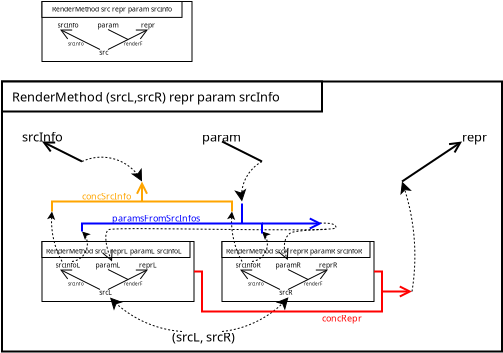 <?xml version="1.0" encoding="UTF-8"?>
<dia:diagram xmlns:dia="http://www.lysator.liu.se/~alla/dia/">
  <dia:layer name="Hintergrund" visible="true" active="true">
    <dia:group>
      <dia:object type="Standard - Box" version="0" id="O0">
        <dia:attribute name="obj_pos">
          <dia:point val="0,-1"/>
        </dia:attribute>
        <dia:attribute name="obj_bb">
          <dia:rectangle val="-0.025,-1.025;7.525,2.025"/>
        </dia:attribute>
        <dia:attribute name="elem_corner">
          <dia:point val="0,-1"/>
        </dia:attribute>
        <dia:attribute name="elem_width">
          <dia:real val="7.5"/>
        </dia:attribute>
        <dia:attribute name="elem_height">
          <dia:real val="3"/>
        </dia:attribute>
        <dia:attribute name="border_width">
          <dia:real val="0.05"/>
        </dia:attribute>
        <dia:attribute name="show_background">
          <dia:boolean val="true"/>
        </dia:attribute>
      </dia:object>
      <dia:object type="Standard - Text" version="1" id="O1">
        <dia:attribute name="obj_pos">
          <dia:point val="2.865,1.664"/>
        </dia:attribute>
        <dia:attribute name="obj_bb">
          <dia:rectangle val="2.865,1.349;3.36,1.744"/>
        </dia:attribute>
        <dia:attribute name="text">
          <dia:composite type="text">
            <dia:attribute name="string">
              <dia:string>#src#</dia:string>
            </dia:attribute>
            <dia:attribute name="font">
              <dia:font family="sans" style="0" name="Helvetica"/>
            </dia:attribute>
            <dia:attribute name="height">
              <dia:real val="0.423"/>
            </dia:attribute>
            <dia:attribute name="pos">
              <dia:point val="2.865,1.664"/>
            </dia:attribute>
            <dia:attribute name="color">
              <dia:color val="#000000"/>
            </dia:attribute>
            <dia:attribute name="alignment">
              <dia:enum val="0"/>
            </dia:attribute>
          </dia:composite>
        </dia:attribute>
        <dia:attribute name="valign">
          <dia:enum val="3"/>
        </dia:attribute>
      </dia:object>
      <dia:object type="Standard - Line" version="0" id="O2">
        <dia:attribute name="obj_pos">
          <dia:point val="2.9,1.4"/>
        </dia:attribute>
        <dia:attribute name="obj_bb">
          <dia:rectangle val="0.85,0.365;2.934,1.434"/>
        </dia:attribute>
        <dia:attribute name="conn_endpoints">
          <dia:point val="2.9,1.4"/>
          <dia:point val="0.9,0.4"/>
        </dia:attribute>
        <dia:attribute name="numcp">
          <dia:int val="1"/>
        </dia:attribute>
        <dia:attribute name="line_width">
          <dia:real val="0.05"/>
        </dia:attribute>
        <dia:attribute name="end_arrow">
          <dia:enum val="1"/>
        </dia:attribute>
        <dia:attribute name="end_arrow_length">
          <dia:real val="0.5"/>
        </dia:attribute>
        <dia:attribute name="end_arrow_width">
          <dia:real val="0.5"/>
        </dia:attribute>
      </dia:object>
      <dia:object type="Standard - Text" version="1" id="O3">
        <dia:attribute name="obj_pos">
          <dia:point val="1.7,1.2"/>
        </dia:attribute>
        <dia:attribute name="obj_bb">
          <dia:rectangle val="1.321,0.99;2.079,1.255"/>
        </dia:attribute>
        <dia:attribute name="text">
          <dia:composite type="text">
            <dia:attribute name="string">
              <dia:string>#srcInfo#</dia:string>
            </dia:attribute>
            <dia:attribute name="font">
              <dia:font family="sans" style="0" name="Helvetica"/>
            </dia:attribute>
            <dia:attribute name="height">
              <dia:real val="0.282"/>
            </dia:attribute>
            <dia:attribute name="pos">
              <dia:point val="1.7,1.2"/>
            </dia:attribute>
            <dia:attribute name="color">
              <dia:color val="#000000"/>
            </dia:attribute>
            <dia:attribute name="alignment">
              <dia:enum val="1"/>
            </dia:attribute>
          </dia:composite>
        </dia:attribute>
        <dia:attribute name="valign">
          <dia:enum val="3"/>
        </dia:attribute>
      </dia:object>
      <dia:object type="Standard - Text" version="1" id="O4">
        <dia:attribute name="obj_pos">
          <dia:point val="1.3,0.4"/>
        </dia:attribute>
        <dia:attribute name="obj_bb">
          <dia:rectangle val="0.731,0.005;1.869,0.4"/>
        </dia:attribute>
        <dia:attribute name="text">
          <dia:composite type="text">
            <dia:attribute name="string">
              <dia:string>#srcInfo#</dia:string>
            </dia:attribute>
            <dia:attribute name="font">
              <dia:font family="sans" style="0" name="Helvetica"/>
            </dia:attribute>
            <dia:attribute name="height">
              <dia:real val="0.423"/>
            </dia:attribute>
            <dia:attribute name="pos">
              <dia:point val="1.3,0.32"/>
            </dia:attribute>
            <dia:attribute name="color">
              <dia:color val="#000000"/>
            </dia:attribute>
            <dia:attribute name="alignment">
              <dia:enum val="1"/>
            </dia:attribute>
          </dia:composite>
        </dia:attribute>
        <dia:attribute name="valign">
          <dia:enum val="1"/>
        </dia:attribute>
      </dia:object>
      <dia:object type="Standard - Line" version="0" id="O5">
        <dia:attribute name="obj_pos">
          <dia:point val="3.3,1.4"/>
        </dia:attribute>
        <dia:attribute name="obj_bb">
          <dia:rectangle val="3.266,0.365;5.35,1.434"/>
        </dia:attribute>
        <dia:attribute name="conn_endpoints">
          <dia:point val="3.3,1.4"/>
          <dia:point val="5.3,0.4"/>
        </dia:attribute>
        <dia:attribute name="numcp">
          <dia:int val="1"/>
        </dia:attribute>
        <dia:attribute name="line_width">
          <dia:real val="0.05"/>
        </dia:attribute>
        <dia:attribute name="end_arrow">
          <dia:enum val="1"/>
        </dia:attribute>
        <dia:attribute name="end_arrow_length">
          <dia:real val="0.5"/>
        </dia:attribute>
        <dia:attribute name="end_arrow_width">
          <dia:real val="0.5"/>
        </dia:attribute>
      </dia:object>
      <dia:object type="Standard - Line" version="0" id="O6">
        <dia:attribute name="obj_pos">
          <dia:point val="3.3,0.4"/>
        </dia:attribute>
        <dia:attribute name="obj_bb">
          <dia:rectangle val="3.266,0.366;4.334,0.934"/>
        </dia:attribute>
        <dia:attribute name="conn_endpoints">
          <dia:point val="3.3,0.4"/>
          <dia:point val="4.3,0.9"/>
        </dia:attribute>
        <dia:attribute name="numcp">
          <dia:int val="1"/>
        </dia:attribute>
        <dia:attribute name="line_width">
          <dia:real val="0.05"/>
        </dia:attribute>
        <dia:connections>
          <dia:connection handle="1" to="O5" connection="0"/>
        </dia:connections>
      </dia:object>
      <dia:object type="Standard - Text" version="1" id="O7">
        <dia:attribute name="obj_pos">
          <dia:point val="3.3,0.4"/>
        </dia:attribute>
        <dia:attribute name="obj_bb">
          <dia:rectangle val="2.75,0.005;3.85,0.4"/>
        </dia:attribute>
        <dia:attribute name="text">
          <dia:composite type="text">
            <dia:attribute name="string">
              <dia:string>#param#</dia:string>
            </dia:attribute>
            <dia:attribute name="font">
              <dia:font family="sans" style="0" name="Helvetica"/>
            </dia:attribute>
            <dia:attribute name="height">
              <dia:real val="0.423"/>
            </dia:attribute>
            <dia:attribute name="pos">
              <dia:point val="3.3,0.32"/>
            </dia:attribute>
            <dia:attribute name="color">
              <dia:color val="#000000"/>
            </dia:attribute>
            <dia:attribute name="alignment">
              <dia:enum val="1"/>
            </dia:attribute>
          </dia:composite>
        </dia:attribute>
        <dia:attribute name="valign">
          <dia:enum val="1"/>
        </dia:attribute>
      </dia:object>
      <dia:object type="Standard - Text" version="1" id="O8">
        <dia:attribute name="obj_pos">
          <dia:point val="5.3,0.4"/>
        </dia:attribute>
        <dia:attribute name="obj_bb">
          <dia:rectangle val="4.952,0.005;5.648,0.4"/>
        </dia:attribute>
        <dia:attribute name="text">
          <dia:composite type="text">
            <dia:attribute name="string">
              <dia:string>#repr#</dia:string>
            </dia:attribute>
            <dia:attribute name="font">
              <dia:font family="sans" style="0" name="Helvetica"/>
            </dia:attribute>
            <dia:attribute name="height">
              <dia:real val="0.423"/>
            </dia:attribute>
            <dia:attribute name="pos">
              <dia:point val="5.3,0.32"/>
            </dia:attribute>
            <dia:attribute name="color">
              <dia:color val="#000000"/>
            </dia:attribute>
            <dia:attribute name="alignment">
              <dia:enum val="1"/>
            </dia:attribute>
          </dia:composite>
        </dia:attribute>
        <dia:attribute name="valign">
          <dia:enum val="1"/>
        </dia:attribute>
      </dia:object>
      <dia:object type="Standard - Text" version="1" id="O9">
        <dia:attribute name="obj_pos">
          <dia:point val="4.1,1.2"/>
        </dia:attribute>
        <dia:attribute name="obj_bb">
          <dia:rectangle val="4.1,0.99;4.975,1.255"/>
        </dia:attribute>
        <dia:attribute name="text">
          <dia:composite type="text">
            <dia:attribute name="string">
              <dia:string>#renderF#</dia:string>
            </dia:attribute>
            <dia:attribute name="font">
              <dia:font family="sans" style="0" name="Helvetica"/>
            </dia:attribute>
            <dia:attribute name="height">
              <dia:real val="0.282"/>
            </dia:attribute>
            <dia:attribute name="pos">
              <dia:point val="4.1,1.2"/>
            </dia:attribute>
            <dia:attribute name="color">
              <dia:color val="#000000"/>
            </dia:attribute>
            <dia:attribute name="alignment">
              <dia:enum val="0"/>
            </dia:attribute>
          </dia:composite>
        </dia:attribute>
        <dia:attribute name="valign">
          <dia:enum val="3"/>
        </dia:attribute>
      </dia:object>
      <dia:group>
        <dia:object type="Standard - Box" version="0" id="O10">
          <dia:attribute name="obj_pos">
            <dia:point val="0,-1"/>
          </dia:attribute>
          <dia:attribute name="obj_bb">
            <dia:rectangle val="-0.025,-1.025;7.025,-0.18"/>
          </dia:attribute>
          <dia:attribute name="elem_corner">
            <dia:point val="0,-1"/>
          </dia:attribute>
          <dia:attribute name="elem_width">
            <dia:real val="7"/>
          </dia:attribute>
          <dia:attribute name="elem_height">
            <dia:real val="0.795"/>
          </dia:attribute>
          <dia:attribute name="border_width">
            <dia:real val="0.05"/>
          </dia:attribute>
          <dia:attribute name="show_background">
            <dia:boolean val="true"/>
          </dia:attribute>
        </dia:object>
        <dia:object type="Standard - Text" version="1" id="O11">
          <dia:attribute name="obj_pos">
            <dia:point val="0.5,-0.5"/>
          </dia:attribute>
          <dia:attribute name="obj_bb">
            <dia:rectangle val="0.5,-0.815;6.832,-0.42"/>
          </dia:attribute>
          <dia:attribute name="text">
            <dia:composite type="text">
              <dia:attribute name="string">
                <dia:string>#RenderMethod src repr param srcInfo#</dia:string>
              </dia:attribute>
              <dia:attribute name="font">
                <dia:font family="sans" style="0" name="Helvetica"/>
              </dia:attribute>
              <dia:attribute name="height">
                <dia:real val="0.423"/>
              </dia:attribute>
              <dia:attribute name="pos">
                <dia:point val="0.5,-0.5"/>
              </dia:attribute>
              <dia:attribute name="color">
                <dia:color val="#000000"/>
              </dia:attribute>
              <dia:attribute name="alignment">
                <dia:enum val="0"/>
              </dia:attribute>
            </dia:composite>
          </dia:attribute>
          <dia:attribute name="valign">
            <dia:enum val="3"/>
          </dia:attribute>
        </dia:object>
      </dia:group>
    </dia:group>
    <dia:group>
      <dia:object type="Standard - Box" version="0" id="O12">
        <dia:attribute name="obj_pos">
          <dia:point val="-2,3"/>
        </dia:attribute>
        <dia:attribute name="obj_bb">
          <dia:rectangle val="-2.05,2.95;23.05,16.55"/>
        </dia:attribute>
        <dia:attribute name="elem_corner">
          <dia:point val="-2,3"/>
        </dia:attribute>
        <dia:attribute name="elem_width">
          <dia:real val="25"/>
        </dia:attribute>
        <dia:attribute name="elem_height">
          <dia:real val="13.5"/>
        </dia:attribute>
        <dia:attribute name="show_background">
          <dia:boolean val="true"/>
        </dia:attribute>
      </dia:object>
      <dia:group>
        <dia:object type="Standard - Box" version="0" id="O13">
          <dia:attribute name="obj_pos">
            <dia:point val="0,11"/>
          </dia:attribute>
          <dia:attribute name="obj_bb">
            <dia:rectangle val="-0.025,10.975;7.625,14.025"/>
          </dia:attribute>
          <dia:attribute name="elem_corner">
            <dia:point val="0,11"/>
          </dia:attribute>
          <dia:attribute name="elem_width">
            <dia:real val="7.6"/>
          </dia:attribute>
          <dia:attribute name="elem_height">
            <dia:real val="3"/>
          </dia:attribute>
          <dia:attribute name="border_width">
            <dia:real val="0.05"/>
          </dia:attribute>
          <dia:attribute name="show_background">
            <dia:boolean val="true"/>
          </dia:attribute>
        </dia:object>
        <dia:object type="Standard - Text" version="1" id="O14">
          <dia:attribute name="obj_pos">
            <dia:point val="2.865,13.664"/>
          </dia:attribute>
          <dia:attribute name="obj_bb">
            <dia:rectangle val="2.865,13.349;3.547,13.744"/>
          </dia:attribute>
          <dia:attribute name="text">
            <dia:composite type="text">
              <dia:attribute name="string">
                <dia:string>#srcL#</dia:string>
              </dia:attribute>
              <dia:attribute name="font">
                <dia:font family="sans" style="0" name="Helvetica"/>
              </dia:attribute>
              <dia:attribute name="height">
                <dia:real val="0.423"/>
              </dia:attribute>
              <dia:attribute name="pos">
                <dia:point val="2.865,13.664"/>
              </dia:attribute>
              <dia:attribute name="color">
                <dia:color val="#000000"/>
              </dia:attribute>
              <dia:attribute name="alignment">
                <dia:enum val="0"/>
              </dia:attribute>
            </dia:composite>
          </dia:attribute>
          <dia:attribute name="valign">
            <dia:enum val="3"/>
          </dia:attribute>
        </dia:object>
        <dia:object type="Standard - Line" version="0" id="O15">
          <dia:attribute name="obj_pos">
            <dia:point val="2.9,13.4"/>
          </dia:attribute>
          <dia:attribute name="obj_bb">
            <dia:rectangle val="0.85,12.365;2.934,13.434"/>
          </dia:attribute>
          <dia:attribute name="conn_endpoints">
            <dia:point val="2.9,13.4"/>
            <dia:point val="0.9,12.4"/>
          </dia:attribute>
          <dia:attribute name="numcp">
            <dia:int val="1"/>
          </dia:attribute>
          <dia:attribute name="line_width">
            <dia:real val="0.05"/>
          </dia:attribute>
          <dia:attribute name="end_arrow">
            <dia:enum val="1"/>
          </dia:attribute>
          <dia:attribute name="end_arrow_length">
            <dia:real val="0.5"/>
          </dia:attribute>
          <dia:attribute name="end_arrow_width">
            <dia:real val="0.5"/>
          </dia:attribute>
        </dia:object>
        <dia:object type="Standard - Text" version="1" id="O16">
          <dia:attribute name="obj_pos">
            <dia:point val="1.7,13.2"/>
          </dia:attribute>
          <dia:attribute name="obj_bb">
            <dia:rectangle val="1.321,12.99;2.079,13.255"/>
          </dia:attribute>
          <dia:attribute name="text">
            <dia:composite type="text">
              <dia:attribute name="string">
                <dia:string>#srcInfo#</dia:string>
              </dia:attribute>
              <dia:attribute name="font">
                <dia:font family="sans" style="0" name="Helvetica"/>
              </dia:attribute>
              <dia:attribute name="height">
                <dia:real val="0.282"/>
              </dia:attribute>
              <dia:attribute name="pos">
                <dia:point val="1.7,13.2"/>
              </dia:attribute>
              <dia:attribute name="color">
                <dia:color val="#000000"/>
              </dia:attribute>
              <dia:attribute name="alignment">
                <dia:enum val="1"/>
              </dia:attribute>
            </dia:composite>
          </dia:attribute>
          <dia:attribute name="valign">
            <dia:enum val="3"/>
          </dia:attribute>
        </dia:object>
        <dia:object type="Standard - Text" version="1" id="O17">
          <dia:attribute name="obj_pos">
            <dia:point val="1.3,12.4"/>
          </dia:attribute>
          <dia:attribute name="obj_bb">
            <dia:rectangle val="0.637,12.005;1.963,12.4"/>
          </dia:attribute>
          <dia:attribute name="text">
            <dia:composite type="text">
              <dia:attribute name="string">
                <dia:string>#srcInfoL#</dia:string>
              </dia:attribute>
              <dia:attribute name="font">
                <dia:font family="sans" style="0" name="Helvetica"/>
              </dia:attribute>
              <dia:attribute name="height">
                <dia:real val="0.423"/>
              </dia:attribute>
              <dia:attribute name="pos">
                <dia:point val="1.3,12.32"/>
              </dia:attribute>
              <dia:attribute name="color">
                <dia:color val="#000000"/>
              </dia:attribute>
              <dia:attribute name="alignment">
                <dia:enum val="1"/>
              </dia:attribute>
            </dia:composite>
          </dia:attribute>
          <dia:attribute name="valign">
            <dia:enum val="1"/>
          </dia:attribute>
        </dia:object>
        <dia:object type="Standard - Line" version="0" id="O18">
          <dia:attribute name="obj_pos">
            <dia:point val="3.3,13.4"/>
          </dia:attribute>
          <dia:attribute name="obj_bb">
            <dia:rectangle val="3.266,12.365;5.35,13.434"/>
          </dia:attribute>
          <dia:attribute name="conn_endpoints">
            <dia:point val="3.3,13.4"/>
            <dia:point val="5.3,12.4"/>
          </dia:attribute>
          <dia:attribute name="numcp">
            <dia:int val="1"/>
          </dia:attribute>
          <dia:attribute name="line_width">
            <dia:real val="0.05"/>
          </dia:attribute>
          <dia:attribute name="end_arrow">
            <dia:enum val="1"/>
          </dia:attribute>
          <dia:attribute name="end_arrow_length">
            <dia:real val="0.5"/>
          </dia:attribute>
          <dia:attribute name="end_arrow_width">
            <dia:real val="0.5"/>
          </dia:attribute>
        </dia:object>
        <dia:object type="Standard - Line" version="0" id="O19">
          <dia:attribute name="obj_pos">
            <dia:point val="3.3,12.4"/>
          </dia:attribute>
          <dia:attribute name="obj_bb">
            <dia:rectangle val="3.266,12.367;4.334,12.934"/>
          </dia:attribute>
          <dia:attribute name="conn_endpoints">
            <dia:point val="3.3,12.4"/>
            <dia:point val="4.3,12.9"/>
          </dia:attribute>
          <dia:attribute name="numcp">
            <dia:int val="1"/>
          </dia:attribute>
          <dia:attribute name="line_width">
            <dia:real val="0.05"/>
          </dia:attribute>
          <dia:connections>
            <dia:connection handle="1" to="O18" connection="0"/>
          </dia:connections>
        </dia:object>
        <dia:object type="Standard - Text" version="1" id="O20">
          <dia:attribute name="obj_pos">
            <dia:point val="3.3,12.4"/>
          </dia:attribute>
          <dia:attribute name="obj_bb">
            <dia:rectangle val="2.656,12.005;3.944,12.4"/>
          </dia:attribute>
          <dia:attribute name="text">
            <dia:composite type="text">
              <dia:attribute name="string">
                <dia:string>#paramL#</dia:string>
              </dia:attribute>
              <dia:attribute name="font">
                <dia:font family="sans" style="0" name="Helvetica"/>
              </dia:attribute>
              <dia:attribute name="height">
                <dia:real val="0.423"/>
              </dia:attribute>
              <dia:attribute name="pos">
                <dia:point val="3.3,12.32"/>
              </dia:attribute>
              <dia:attribute name="color">
                <dia:color val="#000000"/>
              </dia:attribute>
              <dia:attribute name="alignment">
                <dia:enum val="1"/>
              </dia:attribute>
            </dia:composite>
          </dia:attribute>
          <dia:attribute name="valign">
            <dia:enum val="1"/>
          </dia:attribute>
        </dia:object>
        <dia:object type="Standard - Text" version="1" id="O21">
          <dia:attribute name="obj_pos">
            <dia:point val="5.3,12.4"/>
          </dia:attribute>
          <dia:attribute name="obj_bb">
            <dia:rectangle val="4.859,12.005;5.741,12.4"/>
          </dia:attribute>
          <dia:attribute name="text">
            <dia:composite type="text">
              <dia:attribute name="string">
                <dia:string>#reprL#</dia:string>
              </dia:attribute>
              <dia:attribute name="font">
                <dia:font family="sans" style="0" name="Helvetica"/>
              </dia:attribute>
              <dia:attribute name="height">
                <dia:real val="0.423"/>
              </dia:attribute>
              <dia:attribute name="pos">
                <dia:point val="5.3,12.32"/>
              </dia:attribute>
              <dia:attribute name="color">
                <dia:color val="#000000"/>
              </dia:attribute>
              <dia:attribute name="alignment">
                <dia:enum val="1"/>
              </dia:attribute>
            </dia:composite>
          </dia:attribute>
          <dia:attribute name="valign">
            <dia:enum val="1"/>
          </dia:attribute>
        </dia:object>
        <dia:object type="Standard - Text" version="1" id="O22">
          <dia:attribute name="obj_pos">
            <dia:point val="4.1,13.2"/>
          </dia:attribute>
          <dia:attribute name="obj_bb">
            <dia:rectangle val="4.1,12.99;4.975,13.255"/>
          </dia:attribute>
          <dia:attribute name="text">
            <dia:composite type="text">
              <dia:attribute name="string">
                <dia:string>#renderF#</dia:string>
              </dia:attribute>
              <dia:attribute name="font">
                <dia:font family="sans" style="0" name="Helvetica"/>
              </dia:attribute>
              <dia:attribute name="height">
                <dia:real val="0.282"/>
              </dia:attribute>
              <dia:attribute name="pos">
                <dia:point val="4.1,13.2"/>
              </dia:attribute>
              <dia:attribute name="color">
                <dia:color val="#000000"/>
              </dia:attribute>
              <dia:attribute name="alignment">
                <dia:enum val="0"/>
              </dia:attribute>
            </dia:composite>
          </dia:attribute>
          <dia:attribute name="valign">
            <dia:enum val="3"/>
          </dia:attribute>
        </dia:object>
        <dia:group>
          <dia:object type="Standard - Box" version="0" id="O23">
            <dia:attribute name="obj_pos">
              <dia:point val="0,11"/>
            </dia:attribute>
            <dia:attribute name="obj_bb">
              <dia:rectangle val="-0.025,10.975;7.425,11.825"/>
            </dia:attribute>
            <dia:attribute name="elem_corner">
              <dia:point val="0,11"/>
            </dia:attribute>
            <dia:attribute name="elem_width">
              <dia:real val="7.4"/>
            </dia:attribute>
            <dia:attribute name="elem_height">
              <dia:real val="0.8"/>
            </dia:attribute>
            <dia:attribute name="border_width">
              <dia:real val="0.05"/>
            </dia:attribute>
            <dia:attribute name="show_background">
              <dia:boolean val="true"/>
            </dia:attribute>
          </dia:object>
          <dia:object type="Standard - Text" version="1" id="O24">
            <dia:attribute name="obj_pos">
              <dia:point val="0.2,11.6"/>
            </dia:attribute>
            <dia:attribute name="obj_bb">
              <dia:rectangle val="0.2,11.285;7.282,11.68"/>
            </dia:attribute>
            <dia:attribute name="text">
              <dia:composite type="text">
                <dia:attribute name="string">
                  <dia:string>#RenderMethod srcL reprL paramL srcInfoL#</dia:string>
                </dia:attribute>
                <dia:attribute name="font">
                  <dia:font family="sans" style="0" name="Helvetica"/>
                </dia:attribute>
                <dia:attribute name="height">
                  <dia:real val="0.423"/>
                </dia:attribute>
                <dia:attribute name="pos">
                  <dia:point val="0.2,11.6"/>
                </dia:attribute>
                <dia:attribute name="color">
                  <dia:color val="#000000"/>
                </dia:attribute>
                <dia:attribute name="alignment">
                  <dia:enum val="0"/>
                </dia:attribute>
              </dia:composite>
            </dia:attribute>
            <dia:attribute name="valign">
              <dia:enum val="3"/>
            </dia:attribute>
          </dia:object>
        </dia:group>
      </dia:group>
      <dia:group>
        <dia:object type="Standard - Box" version="0" id="O25">
          <dia:attribute name="obj_pos">
            <dia:point val="9,11"/>
          </dia:attribute>
          <dia:attribute name="obj_bb">
            <dia:rectangle val="8.975,10.975;16.625,14.025"/>
          </dia:attribute>
          <dia:attribute name="elem_corner">
            <dia:point val="9,11"/>
          </dia:attribute>
          <dia:attribute name="elem_width">
            <dia:real val="7.6"/>
          </dia:attribute>
          <dia:attribute name="elem_height">
            <dia:real val="3"/>
          </dia:attribute>
          <dia:attribute name="border_width">
            <dia:real val="0.05"/>
          </dia:attribute>
          <dia:attribute name="show_background">
            <dia:boolean val="true"/>
          </dia:attribute>
        </dia:object>
        <dia:object type="Standard - Text" version="1" id="O26">
          <dia:attribute name="obj_pos">
            <dia:point val="11.865,13.664"/>
          </dia:attribute>
          <dia:attribute name="obj_bb">
            <dia:rectangle val="11.865,13.349;12.595,13.744"/>
          </dia:attribute>
          <dia:attribute name="text">
            <dia:composite type="text">
              <dia:attribute name="string">
                <dia:string>#srcR#</dia:string>
              </dia:attribute>
              <dia:attribute name="font">
                <dia:font family="sans" style="0" name="Helvetica"/>
              </dia:attribute>
              <dia:attribute name="height">
                <dia:real val="0.423"/>
              </dia:attribute>
              <dia:attribute name="pos">
                <dia:point val="11.865,13.664"/>
              </dia:attribute>
              <dia:attribute name="color">
                <dia:color val="#000000"/>
              </dia:attribute>
              <dia:attribute name="alignment">
                <dia:enum val="0"/>
              </dia:attribute>
            </dia:composite>
          </dia:attribute>
          <dia:attribute name="valign">
            <dia:enum val="3"/>
          </dia:attribute>
        </dia:object>
        <dia:object type="Standard - Line" version="0" id="O27">
          <dia:attribute name="obj_pos">
            <dia:point val="11.9,13.4"/>
          </dia:attribute>
          <dia:attribute name="obj_bb">
            <dia:rectangle val="9.85,12.365;11.934,13.434"/>
          </dia:attribute>
          <dia:attribute name="conn_endpoints">
            <dia:point val="11.9,13.4"/>
            <dia:point val="9.9,12.4"/>
          </dia:attribute>
          <dia:attribute name="numcp">
            <dia:int val="1"/>
          </dia:attribute>
          <dia:attribute name="line_width">
            <dia:real val="0.05"/>
          </dia:attribute>
          <dia:attribute name="end_arrow">
            <dia:enum val="1"/>
          </dia:attribute>
          <dia:attribute name="end_arrow_length">
            <dia:real val="0.5"/>
          </dia:attribute>
          <dia:attribute name="end_arrow_width">
            <dia:real val="0.5"/>
          </dia:attribute>
        </dia:object>
        <dia:object type="Standard - Text" version="1" id="O28">
          <dia:attribute name="obj_pos">
            <dia:point val="10.7,13.2"/>
          </dia:attribute>
          <dia:attribute name="obj_bb">
            <dia:rectangle val="10.321,12.99;11.079,13.255"/>
          </dia:attribute>
          <dia:attribute name="text">
            <dia:composite type="text">
              <dia:attribute name="string">
                <dia:string>#srcInfo#</dia:string>
              </dia:attribute>
              <dia:attribute name="font">
                <dia:font family="sans" style="0" name="Helvetica"/>
              </dia:attribute>
              <dia:attribute name="height">
                <dia:real val="0.282"/>
              </dia:attribute>
              <dia:attribute name="pos">
                <dia:point val="10.7,13.2"/>
              </dia:attribute>
              <dia:attribute name="color">
                <dia:color val="#000000"/>
              </dia:attribute>
              <dia:attribute name="alignment">
                <dia:enum val="1"/>
              </dia:attribute>
            </dia:composite>
          </dia:attribute>
          <dia:attribute name="valign">
            <dia:enum val="3"/>
          </dia:attribute>
        </dia:object>
        <dia:object type="Standard - Text" version="1" id="O29">
          <dia:attribute name="obj_pos">
            <dia:point val="10.3,12.4"/>
          </dia:attribute>
          <dia:attribute name="obj_bb">
            <dia:rectangle val="9.614,12.005;10.986,12.4"/>
          </dia:attribute>
          <dia:attribute name="text">
            <dia:composite type="text">
              <dia:attribute name="string">
                <dia:string>#srcInfoR#</dia:string>
              </dia:attribute>
              <dia:attribute name="font">
                <dia:font family="sans" style="0" name="Helvetica"/>
              </dia:attribute>
              <dia:attribute name="height">
                <dia:real val="0.423"/>
              </dia:attribute>
              <dia:attribute name="pos">
                <dia:point val="10.3,12.32"/>
              </dia:attribute>
              <dia:attribute name="color">
                <dia:color val="#000000"/>
              </dia:attribute>
              <dia:attribute name="alignment">
                <dia:enum val="1"/>
              </dia:attribute>
            </dia:composite>
          </dia:attribute>
          <dia:attribute name="valign">
            <dia:enum val="1"/>
          </dia:attribute>
        </dia:object>
        <dia:object type="Standard - Line" version="0" id="O30">
          <dia:attribute name="obj_pos">
            <dia:point val="12.3,13.4"/>
          </dia:attribute>
          <dia:attribute name="obj_bb">
            <dia:rectangle val="12.267,12.365;14.35,13.434"/>
          </dia:attribute>
          <dia:attribute name="conn_endpoints">
            <dia:point val="12.3,13.4"/>
            <dia:point val="14.3,12.4"/>
          </dia:attribute>
          <dia:attribute name="numcp">
            <dia:int val="1"/>
          </dia:attribute>
          <dia:attribute name="line_width">
            <dia:real val="0.05"/>
          </dia:attribute>
          <dia:attribute name="end_arrow">
            <dia:enum val="1"/>
          </dia:attribute>
          <dia:attribute name="end_arrow_length">
            <dia:real val="0.5"/>
          </dia:attribute>
          <dia:attribute name="end_arrow_width">
            <dia:real val="0.5"/>
          </dia:attribute>
        </dia:object>
        <dia:object type="Standard - Line" version="0" id="O31">
          <dia:attribute name="obj_pos">
            <dia:point val="12.3,12.4"/>
          </dia:attribute>
          <dia:attribute name="obj_bb">
            <dia:rectangle val="12.267,12.367;13.334,12.934"/>
          </dia:attribute>
          <dia:attribute name="conn_endpoints">
            <dia:point val="12.3,12.4"/>
            <dia:point val="13.3,12.9"/>
          </dia:attribute>
          <dia:attribute name="numcp">
            <dia:int val="1"/>
          </dia:attribute>
          <dia:attribute name="line_width">
            <dia:real val="0.05"/>
          </dia:attribute>
          <dia:connections>
            <dia:connection handle="1" to="O30" connection="0"/>
          </dia:connections>
        </dia:object>
        <dia:object type="Standard - Text" version="1" id="O32">
          <dia:attribute name="obj_pos">
            <dia:point val="12.3,12.4"/>
          </dia:attribute>
          <dia:attribute name="obj_bb">
            <dia:rectangle val="11.633,12.005;12.967,12.4"/>
          </dia:attribute>
          <dia:attribute name="text">
            <dia:composite type="text">
              <dia:attribute name="string">
                <dia:string>#paramR#</dia:string>
              </dia:attribute>
              <dia:attribute name="font">
                <dia:font family="sans" style="0" name="Helvetica"/>
              </dia:attribute>
              <dia:attribute name="height">
                <dia:real val="0.423"/>
              </dia:attribute>
              <dia:attribute name="pos">
                <dia:point val="12.3,12.32"/>
              </dia:attribute>
              <dia:attribute name="color">
                <dia:color val="#000000"/>
              </dia:attribute>
              <dia:attribute name="alignment">
                <dia:enum val="1"/>
              </dia:attribute>
            </dia:composite>
          </dia:attribute>
          <dia:attribute name="valign">
            <dia:enum val="1"/>
          </dia:attribute>
        </dia:object>
        <dia:object type="Standard - Text" version="1" id="O33">
          <dia:attribute name="obj_pos">
            <dia:point val="14.3,12.4"/>
          </dia:attribute>
          <dia:attribute name="obj_bb">
            <dia:rectangle val="13.835,12.005;14.765,12.4"/>
          </dia:attribute>
          <dia:attribute name="text">
            <dia:composite type="text">
              <dia:attribute name="string">
                <dia:string>#reprR#</dia:string>
              </dia:attribute>
              <dia:attribute name="font">
                <dia:font family="sans" style="0" name="Helvetica"/>
              </dia:attribute>
              <dia:attribute name="height">
                <dia:real val="0.423"/>
              </dia:attribute>
              <dia:attribute name="pos">
                <dia:point val="14.3,12.32"/>
              </dia:attribute>
              <dia:attribute name="color">
                <dia:color val="#000000"/>
              </dia:attribute>
              <dia:attribute name="alignment">
                <dia:enum val="1"/>
              </dia:attribute>
            </dia:composite>
          </dia:attribute>
          <dia:attribute name="valign">
            <dia:enum val="1"/>
          </dia:attribute>
        </dia:object>
        <dia:object type="Standard - Text" version="1" id="O34">
          <dia:attribute name="obj_pos">
            <dia:point val="13.1,13.2"/>
          </dia:attribute>
          <dia:attribute name="obj_bb">
            <dia:rectangle val="13.1,12.99;13.975,13.255"/>
          </dia:attribute>
          <dia:attribute name="text">
            <dia:composite type="text">
              <dia:attribute name="string">
                <dia:string>#renderF#</dia:string>
              </dia:attribute>
              <dia:attribute name="font">
                <dia:font family="sans" style="0" name="Helvetica"/>
              </dia:attribute>
              <dia:attribute name="height">
                <dia:real val="0.282"/>
              </dia:attribute>
              <dia:attribute name="pos">
                <dia:point val="13.1,13.2"/>
              </dia:attribute>
              <dia:attribute name="color">
                <dia:color val="#000000"/>
              </dia:attribute>
              <dia:attribute name="alignment">
                <dia:enum val="0"/>
              </dia:attribute>
            </dia:composite>
          </dia:attribute>
          <dia:attribute name="valign">
            <dia:enum val="3"/>
          </dia:attribute>
        </dia:object>
        <dia:group>
          <dia:object type="Standard - Box" version="0" id="O35">
            <dia:attribute name="obj_pos">
              <dia:point val="9,11"/>
            </dia:attribute>
            <dia:attribute name="obj_bb">
              <dia:rectangle val="8.975,10.975;16.425,11.825"/>
            </dia:attribute>
            <dia:attribute name="elem_corner">
              <dia:point val="9,11"/>
            </dia:attribute>
            <dia:attribute name="elem_width">
              <dia:real val="7.4"/>
            </dia:attribute>
            <dia:attribute name="elem_height">
              <dia:real val="0.8"/>
            </dia:attribute>
            <dia:attribute name="border_width">
              <dia:real val="0.05"/>
            </dia:attribute>
            <dia:attribute name="show_background">
              <dia:boolean val="true"/>
            </dia:attribute>
          </dia:object>
          <dia:object type="Standard - Text" version="1" id="O36">
            <dia:attribute name="obj_pos">
              <dia:point val="9.2,11.6"/>
            </dia:attribute>
            <dia:attribute name="obj_bb">
              <dia:rectangle val="9.2,11.285;16.473,11.68"/>
            </dia:attribute>
            <dia:attribute name="text">
              <dia:composite type="text">
                <dia:attribute name="string">
                  <dia:string>#RenderMethod srcR reprR paramR srcInfoR#</dia:string>
                </dia:attribute>
                <dia:attribute name="font">
                  <dia:font family="sans" style="0" name="Helvetica"/>
                </dia:attribute>
                <dia:attribute name="height">
                  <dia:real val="0.423"/>
                </dia:attribute>
                <dia:attribute name="pos">
                  <dia:point val="9.2,11.6"/>
                </dia:attribute>
                <dia:attribute name="color">
                  <dia:color val="#000000"/>
                </dia:attribute>
                <dia:attribute name="alignment">
                  <dia:enum val="0"/>
                </dia:attribute>
              </dia:composite>
            </dia:attribute>
            <dia:attribute name="valign">
              <dia:enum val="3"/>
            </dia:attribute>
          </dia:object>
        </dia:group>
      </dia:group>
      <dia:object type="Standard - Text" version="1" id="O37">
        <dia:attribute name="obj_pos">
          <dia:point val="6.5,16"/>
        </dia:attribute>
        <dia:attribute name="obj_bb">
          <dia:rectangle val="6.5,15.405;10.074,16.152"/>
        </dia:attribute>
        <dia:attribute name="text">
          <dia:composite type="text">
            <dia:attribute name="string">
              <dia:string>#(srcL, srcR)#</dia:string>
            </dia:attribute>
            <dia:attribute name="font">
              <dia:font family="sans" style="0" name="Helvetica"/>
            </dia:attribute>
            <dia:attribute name="height">
              <dia:real val="0.8"/>
            </dia:attribute>
            <dia:attribute name="pos">
              <dia:point val="6.5,16"/>
            </dia:attribute>
            <dia:attribute name="color">
              <dia:color val="#000000"/>
            </dia:attribute>
            <dia:attribute name="alignment">
              <dia:enum val="0"/>
            </dia:attribute>
          </dia:composite>
        </dia:attribute>
        <dia:attribute name="valign">
          <dia:enum val="3"/>
        </dia:attribute>
      </dia:object>
      <dia:object type="Standard - Text" version="1" id="O38">
        <dia:attribute name="obj_pos">
          <dia:point val="-1,6"/>
        </dia:attribute>
        <dia:attribute name="obj_bb">
          <dia:rectangle val="-1,5.405;1.146,6.152"/>
        </dia:attribute>
        <dia:attribute name="text">
          <dia:composite type="text">
            <dia:attribute name="string">
              <dia:string>#srcInfo#</dia:string>
            </dia:attribute>
            <dia:attribute name="font">
              <dia:font family="sans" style="0" name="Helvetica"/>
            </dia:attribute>
            <dia:attribute name="height">
              <dia:real val="0.8"/>
            </dia:attribute>
            <dia:attribute name="pos">
              <dia:point val="-1,6"/>
            </dia:attribute>
            <dia:attribute name="color">
              <dia:color val="#000000"/>
            </dia:attribute>
            <dia:attribute name="alignment">
              <dia:enum val="0"/>
            </dia:attribute>
          </dia:composite>
        </dia:attribute>
        <dia:attribute name="valign">
          <dia:enum val="3"/>
        </dia:attribute>
      </dia:object>
      <dia:object type="Standard - Text" version="1" id="O39">
        <dia:attribute name="obj_pos">
          <dia:point val="8,6"/>
        </dia:attribute>
        <dia:attribute name="obj_bb">
          <dia:rectangle val="8,5.405;10.078,6.152"/>
        </dia:attribute>
        <dia:attribute name="text">
          <dia:composite type="text">
            <dia:attribute name="string">
              <dia:string>#param#</dia:string>
            </dia:attribute>
            <dia:attribute name="font">
              <dia:font family="sans" style="0" name="Helvetica"/>
            </dia:attribute>
            <dia:attribute name="height">
              <dia:real val="0.8"/>
            </dia:attribute>
            <dia:attribute name="pos">
              <dia:point val="8,6"/>
            </dia:attribute>
            <dia:attribute name="color">
              <dia:color val="#000000"/>
            </dia:attribute>
            <dia:attribute name="alignment">
              <dia:enum val="0"/>
            </dia:attribute>
          </dia:composite>
        </dia:attribute>
        <dia:attribute name="valign">
          <dia:enum val="3"/>
        </dia:attribute>
      </dia:object>
      <dia:object type="Standard - Text" version="1" id="O40">
        <dia:attribute name="obj_pos">
          <dia:point val="21,6"/>
        </dia:attribute>
        <dia:attribute name="obj_bb">
          <dia:rectangle val="21,5.405;22.313,6.152"/>
        </dia:attribute>
        <dia:attribute name="text">
          <dia:composite type="text">
            <dia:attribute name="string">
              <dia:string>#repr#</dia:string>
            </dia:attribute>
            <dia:attribute name="font">
              <dia:font family="sans" style="0" name="Helvetica"/>
            </dia:attribute>
            <dia:attribute name="height">
              <dia:real val="0.8"/>
            </dia:attribute>
            <dia:attribute name="pos">
              <dia:point val="21,6"/>
            </dia:attribute>
            <dia:attribute name="color">
              <dia:color val="#000000"/>
            </dia:attribute>
            <dia:attribute name="alignment">
              <dia:enum val="0"/>
            </dia:attribute>
          </dia:composite>
        </dia:attribute>
        <dia:attribute name="valign">
          <dia:enum val="3"/>
        </dia:attribute>
      </dia:object>
      <dia:object type="Standard - Arc" version="0" id="O41">
        <dia:attribute name="obj_pos">
          <dia:point val="7,15.5"/>
        </dia:attribute>
        <dia:attribute name="obj_bb">
          <dia:rectangle val="3.367,13.767;7.033,15.533"/>
        </dia:attribute>
        <dia:attribute name="conn_endpoints">
          <dia:point val="7,15.5"/>
          <dia:point val="3.4,13.8"/>
        </dia:attribute>
        <dia:attribute name="curve_distance">
          <dia:real val="-0.374"/>
        </dia:attribute>
        <dia:attribute name="line_width">
          <dia:real val="0.05"/>
        </dia:attribute>
        <dia:attribute name="line_style">
          <dia:enum val="4"/>
        </dia:attribute>
        <dia:attribute name="end_arrow">
          <dia:enum val="22"/>
        </dia:attribute>
        <dia:attribute name="end_arrow_length">
          <dia:real val="0.5"/>
        </dia:attribute>
        <dia:attribute name="end_arrow_width">
          <dia:real val="0.5"/>
        </dia:attribute>
      </dia:object>
      <dia:object type="Standard - Arc" version="0" id="O42">
        <dia:attribute name="obj_pos">
          <dia:point val="9,15.5"/>
        </dia:attribute>
        <dia:attribute name="obj_bb">
          <dia:rectangle val="8.966,13.756;12.356,15.534"/>
        </dia:attribute>
        <dia:attribute name="conn_endpoints">
          <dia:point val="9,15.5"/>
          <dia:point val="12.322,13.79"/>
        </dia:attribute>
        <dia:attribute name="curve_distance">
          <dia:real val="0.35"/>
        </dia:attribute>
        <dia:attribute name="line_width">
          <dia:real val="0.05"/>
        </dia:attribute>
        <dia:attribute name="line_style">
          <dia:enum val="4"/>
        </dia:attribute>
        <dia:attribute name="end_arrow">
          <dia:enum val="22"/>
        </dia:attribute>
        <dia:attribute name="end_arrow_length">
          <dia:real val="0.5"/>
        </dia:attribute>
        <dia:attribute name="end_arrow_width">
          <dia:real val="0.5"/>
        </dia:attribute>
      </dia:object>
      <dia:object type="Standard - Line" version="0" id="O43">
        <dia:attribute name="obj_pos">
          <dia:point val="18,8"/>
        </dia:attribute>
        <dia:attribute name="obj_bb">
          <dia:rectangle val="17.931,5.931;21.093,8.069"/>
        </dia:attribute>
        <dia:attribute name="conn_endpoints">
          <dia:point val="18,8"/>
          <dia:point val="21,6"/>
        </dia:attribute>
        <dia:attribute name="numcp">
          <dia:int val="1"/>
        </dia:attribute>
        <dia:attribute name="end_arrow">
          <dia:enum val="1"/>
        </dia:attribute>
        <dia:attribute name="end_arrow_length">
          <dia:real val="0.5"/>
        </dia:attribute>
        <dia:attribute name="end_arrow_width">
          <dia:real val="0.5"/>
        </dia:attribute>
      </dia:object>
      <dia:object type="Standard - Line" version="0" id="O44">
        <dia:attribute name="obj_pos">
          <dia:point val="9,6"/>
        </dia:attribute>
        <dia:attribute name="obj_bb">
          <dia:rectangle val="8.933,5.933;11.067,7.067"/>
        </dia:attribute>
        <dia:attribute name="conn_endpoints">
          <dia:point val="9,6"/>
          <dia:point val="11,7"/>
        </dia:attribute>
        <dia:attribute name="numcp">
          <dia:int val="1"/>
        </dia:attribute>
      </dia:object>
      <dia:object type="Standard - Line" version="0" id="O45">
        <dia:attribute name="obj_pos">
          <dia:point val="2,7"/>
        </dia:attribute>
        <dia:attribute name="obj_bb">
          <dia:rectangle val="-0.1,5.93;2.067,7.067"/>
        </dia:attribute>
        <dia:attribute name="conn_endpoints">
          <dia:point val="2,7"/>
          <dia:point val="0,6"/>
        </dia:attribute>
        <dia:attribute name="numcp">
          <dia:int val="1"/>
        </dia:attribute>
        <dia:attribute name="end_arrow">
          <dia:enum val="1"/>
        </dia:attribute>
        <dia:attribute name="end_arrow_length">
          <dia:real val="0.5"/>
        </dia:attribute>
        <dia:attribute name="end_arrow_width">
          <dia:real val="0.5"/>
        </dia:attribute>
      </dia:object>
      <dia:object type="Standard - Arc" version="0" id="O46">
        <dia:attribute name="obj_pos">
          <dia:point val="11,7"/>
        </dia:attribute>
        <dia:attribute name="obj_bb">
          <dia:rectangle val="9.61,6.966;11.034,9.034"/>
        </dia:attribute>
        <dia:attribute name="conn_endpoints">
          <dia:point val="11,7"/>
          <dia:point val="10,9"/>
        </dia:attribute>
        <dia:attribute name="curve_distance">
          <dia:real val="0.35"/>
        </dia:attribute>
        <dia:attribute name="line_width">
          <dia:real val="0.05"/>
        </dia:attribute>
        <dia:attribute name="line_style">
          <dia:enum val="4"/>
        </dia:attribute>
        <dia:attribute name="end_arrow">
          <dia:enum val="22"/>
        </dia:attribute>
        <dia:attribute name="end_arrow_length">
          <dia:real val="0.5"/>
        </dia:attribute>
        <dia:attribute name="end_arrow_width">
          <dia:real val="0.5"/>
        </dia:attribute>
      </dia:object>
      <dia:object type="Standard - Arc" version="0" id="O47">
        <dia:attribute name="obj_pos">
          <dia:point val="2,7"/>
        </dia:attribute>
        <dia:attribute name="obj_bb">
          <dia:rectangle val="1.968,6.757;5.032,8.032"/>
        </dia:attribute>
        <dia:attribute name="conn_endpoints">
          <dia:point val="2,7"/>
          <dia:point val="5,8"/>
        </dia:attribute>
        <dia:attribute name="curve_distance">
          <dia:real val="-0.632"/>
        </dia:attribute>
        <dia:attribute name="line_width">
          <dia:real val="0.05"/>
        </dia:attribute>
        <dia:attribute name="line_style">
          <dia:enum val="4"/>
        </dia:attribute>
        <dia:attribute name="end_arrow">
          <dia:enum val="22"/>
        </dia:attribute>
        <dia:attribute name="end_arrow_length">
          <dia:real val="0.5"/>
        </dia:attribute>
        <dia:attribute name="end_arrow_width">
          <dia:real val="0.5"/>
        </dia:attribute>
      </dia:object>
      <dia:object type="Standard - Arc" version="0" id="O48">
        <dia:attribute name="obj_pos">
          <dia:point val="10.5,12"/>
        </dia:attribute>
        <dia:attribute name="obj_bb">
          <dia:rectangle val="10.468,10.468;11.44,12.032"/>
        </dia:attribute>
        <dia:attribute name="conn_endpoints">
          <dia:point val="10.5,12"/>
          <dia:point val="11,10.5"/>
        </dia:attribute>
        <dia:attribute name="curve_distance">
          <dia:real val="0.5"/>
        </dia:attribute>
        <dia:attribute name="line_width">
          <dia:real val="0.05"/>
        </dia:attribute>
        <dia:attribute name="line_style">
          <dia:enum val="4"/>
        </dia:attribute>
        <dia:attribute name="end_arrow">
          <dia:enum val="22"/>
        </dia:attribute>
        <dia:attribute name="end_arrow_length">
          <dia:real val="0.3"/>
        </dia:attribute>
        <dia:attribute name="end_arrow_width">
          <dia:real val="0.3"/>
        </dia:attribute>
      </dia:object>
      <dia:object type="Standard - Arc" version="0" id="O49">
        <dia:attribute name="obj_pos">
          <dia:point val="1.5,12"/>
        </dia:attribute>
        <dia:attribute name="obj_bb">
          <dia:rectangle val="1.468,10.468;2.44,12.032"/>
        </dia:attribute>
        <dia:attribute name="conn_endpoints">
          <dia:point val="1.5,12"/>
          <dia:point val="2,10.5"/>
        </dia:attribute>
        <dia:attribute name="curve_distance">
          <dia:real val="0.5"/>
        </dia:attribute>
        <dia:attribute name="line_width">
          <dia:real val="0.05"/>
        </dia:attribute>
        <dia:attribute name="line_style">
          <dia:enum val="4"/>
        </dia:attribute>
        <dia:attribute name="end_arrow">
          <dia:enum val="22"/>
        </dia:attribute>
        <dia:attribute name="end_arrow_length">
          <dia:real val="0.3"/>
        </dia:attribute>
        <dia:attribute name="end_arrow_width">
          <dia:real val="0.3"/>
        </dia:attribute>
      </dia:object>
      <dia:group>
        <dia:object type="Standard - Box" version="0" id="O50">
          <dia:attribute name="obj_pos">
            <dia:point val="-2,3"/>
          </dia:attribute>
          <dia:attribute name="obj_bb">
            <dia:rectangle val="-2.05,2.95;14.05,4.55"/>
          </dia:attribute>
          <dia:attribute name="elem_corner">
            <dia:point val="-2,3"/>
          </dia:attribute>
          <dia:attribute name="elem_width">
            <dia:real val="16"/>
          </dia:attribute>
          <dia:attribute name="elem_height">
            <dia:real val="1.5"/>
          </dia:attribute>
          <dia:attribute name="show_background">
            <dia:boolean val="true"/>
          </dia:attribute>
        </dia:object>
        <dia:object type="Standard - Text" version="1" id="O51">
          <dia:attribute name="obj_pos">
            <dia:point val="-1.5,4"/>
          </dia:attribute>
          <dia:attribute name="obj_bb">
            <dia:rectangle val="-1.5,3.405;12.902,4.152"/>
          </dia:attribute>
          <dia:attribute name="text">
            <dia:composite type="text">
              <dia:attribute name="string">
                <dia:string>#RenderMethod (srcL,srcR) repr param srcInfo#</dia:string>
              </dia:attribute>
              <dia:attribute name="font">
                <dia:font family="sans" style="0" name="Helvetica"/>
              </dia:attribute>
              <dia:attribute name="height">
                <dia:real val="0.8"/>
              </dia:attribute>
              <dia:attribute name="pos">
                <dia:point val="-1.5,4"/>
              </dia:attribute>
              <dia:attribute name="color">
                <dia:color val="#000000"/>
              </dia:attribute>
              <dia:attribute name="alignment">
                <dia:enum val="0"/>
              </dia:attribute>
            </dia:composite>
          </dia:attribute>
          <dia:attribute name="valign">
            <dia:enum val="3"/>
          </dia:attribute>
        </dia:object>
      </dia:group>
      <dia:object type="Standard - ZigZagLine" version="1" id="O52">
        <dia:attribute name="obj_pos">
          <dia:point val="0.5,9.5"/>
        </dia:attribute>
        <dia:attribute name="obj_bb">
          <dia:rectangle val="0.45,8.95;9.55,9.55"/>
        </dia:attribute>
        <dia:attribute name="orth_points">
          <dia:point val="0.5,9.5"/>
          <dia:point val="0.5,9"/>
          <dia:point val="9.5,9"/>
          <dia:point val="9.5,9.5"/>
        </dia:attribute>
        <dia:attribute name="orth_orient">
          <dia:enum val="1"/>
          <dia:enum val="0"/>
          <dia:enum val="1"/>
        </dia:attribute>
        <dia:attribute name="autorouting">
          <dia:boolean val="false"/>
        </dia:attribute>
        <dia:attribute name="line_color">
          <dia:color val="#ffa500"/>
        </dia:attribute>
      </dia:object>
      <dia:object type="Standard - Line" version="0" id="O53">
        <dia:attribute name="obj_pos">
          <dia:point val="5,9"/>
        </dia:attribute>
        <dia:attribute name="obj_bb">
          <dia:rectangle val="4.669,7.888;5.331,9.05"/>
        </dia:attribute>
        <dia:attribute name="conn_endpoints">
          <dia:point val="5,9"/>
          <dia:point val="5,8"/>
        </dia:attribute>
        <dia:attribute name="numcp">
          <dia:int val="1"/>
        </dia:attribute>
        <dia:attribute name="line_color">
          <dia:color val="#ffa500"/>
        </dia:attribute>
        <dia:attribute name="end_arrow">
          <dia:enum val="1"/>
        </dia:attribute>
        <dia:attribute name="end_arrow_length">
          <dia:real val="0.5"/>
        </dia:attribute>
        <dia:attribute name="end_arrow_width">
          <dia:real val="0.5"/>
        </dia:attribute>
      </dia:object>
      <dia:object type="Standard - Text" version="1" id="O54">
        <dia:attribute name="obj_pos">
          <dia:point val="2,8.9"/>
        </dia:attribute>
        <dia:attribute name="obj_bb">
          <dia:rectangle val="2,8.48;4.623,9.008"/>
        </dia:attribute>
        <dia:attribute name="text">
          <dia:composite type="text">
            <dia:attribute name="string">
              <dia:string>#concSrcInfo#</dia:string>
            </dia:attribute>
            <dia:attribute name="font">
              <dia:font family="sans" style="0" name="Helvetica"/>
            </dia:attribute>
            <dia:attribute name="height">
              <dia:real val="0.564"/>
            </dia:attribute>
            <dia:attribute name="pos">
              <dia:point val="2,8.9"/>
            </dia:attribute>
            <dia:attribute name="color">
              <dia:color val="#ffa500"/>
            </dia:attribute>
            <dia:attribute name="alignment">
              <dia:enum val="0"/>
            </dia:attribute>
          </dia:composite>
        </dia:attribute>
        <dia:attribute name="valign">
          <dia:enum val="3"/>
        </dia:attribute>
      </dia:object>
      <dia:object type="Standard - BezierLine" version="0" id="O55">
        <dia:attribute name="obj_pos">
          <dia:point val="13.889,10.074"/>
        </dia:attribute>
        <dia:attribute name="obj_bb">
          <dia:rectangle val="3.002,10.048;14.726,12"/>
        </dia:attribute>
        <dia:attribute name="bez_points">
          <dia:point val="13.889,10.074"/>
          <dia:point val="14.162,10.088"/>
          <dia:point val="14.706,10.047"/>
          <dia:point val="14.701,10.313"/>
          <dia:point val="14.695,10.578"/>
          <dia:point val="3.579,10.236"/>
          <dia:point val="3.328,10.409"/>
          <dia:point val="3.077,10.583"/>
          <dia:point val="3.193,11.296"/>
          <dia:point val="3.5,12"/>
        </dia:attribute>
        <dia:attribute name="corner_types">
          <dia:enum val="0"/>
          <dia:enum val="0"/>
          <dia:enum val="0"/>
          <dia:enum val="0"/>
        </dia:attribute>
        <dia:attribute name="line_width">
          <dia:real val="0.05"/>
        </dia:attribute>
        <dia:attribute name="line_style">
          <dia:enum val="4"/>
        </dia:attribute>
        <dia:attribute name="end_arrow">
          <dia:enum val="1"/>
        </dia:attribute>
        <dia:attribute name="end_arrow_length">
          <dia:real val="0.5"/>
        </dia:attribute>
        <dia:attribute name="end_arrow_width">
          <dia:real val="0.5"/>
        </dia:attribute>
      </dia:object>
      <dia:object type="Standard - BezierLine" version="0" id="O56">
        <dia:attribute name="obj_pos">
          <dia:point val="14.161,10.39"/>
        </dia:attribute>
        <dia:attribute name="obj_bb">
          <dia:rectangle val="11.793,10.364;14.214,11.932"/>
        </dia:attribute>
        <dia:attribute name="bez_points">
          <dia:point val="14.161,10.39"/>
          <dia:point val="14.434,10.404"/>
          <dia:point val="12.657,10.409"/>
          <dia:point val="12.407,10.583"/>
          <dia:point val="12.156,10.756"/>
          <dia:point val="11.984,11.228"/>
          <dia:point val="12.291,11.932"/>
        </dia:attribute>
        <dia:attribute name="corner_types">
          <dia:enum val="0"/>
          <dia:enum val="0"/>
          <dia:enum val="0"/>
        </dia:attribute>
        <dia:attribute name="line_width">
          <dia:real val="0.05"/>
        </dia:attribute>
        <dia:attribute name="line_style">
          <dia:enum val="4"/>
        </dia:attribute>
        <dia:attribute name="end_arrow">
          <dia:enum val="1"/>
        </dia:attribute>
        <dia:attribute name="end_arrow_length">
          <dia:real val="0.5"/>
        </dia:attribute>
        <dia:attribute name="end_arrow_width">
          <dia:real val="0.5"/>
        </dia:attribute>
      </dia:object>
      <dia:object type="Standard - Arc" version="0" id="O57">
        <dia:attribute name="obj_pos">
          <dia:point val="1,12"/>
        </dia:attribute>
        <dia:attribute name="obj_bb">
          <dia:rectangle val="0.251,9.471;1.029,12.029"/>
        </dia:attribute>
        <dia:attribute name="conn_endpoints">
          <dia:point val="1,12"/>
          <dia:point val="0.5,9.5"/>
        </dia:attribute>
        <dia:attribute name="curve_distance">
          <dia:real val="-0.196"/>
        </dia:attribute>
        <dia:attribute name="line_width">
          <dia:real val="0.05"/>
        </dia:attribute>
        <dia:attribute name="line_style">
          <dia:enum val="4"/>
        </dia:attribute>
        <dia:attribute name="end_arrow">
          <dia:enum val="22"/>
        </dia:attribute>
        <dia:attribute name="end_arrow_length">
          <dia:real val="0.3"/>
        </dia:attribute>
        <dia:attribute name="end_arrow_width">
          <dia:real val="0.3"/>
        </dia:attribute>
      </dia:object>
      <dia:object type="Standard - Arc" version="0" id="O58">
        <dia:attribute name="obj_pos">
          <dia:point val="10,12"/>
        </dia:attribute>
        <dia:attribute name="obj_bb">
          <dia:rectangle val="9.251,9.471;10.029,12.029"/>
        </dia:attribute>
        <dia:attribute name="conn_endpoints">
          <dia:point val="10,12"/>
          <dia:point val="9.5,9.5"/>
        </dia:attribute>
        <dia:attribute name="curve_distance">
          <dia:real val="-0.196"/>
        </dia:attribute>
        <dia:attribute name="line_width">
          <dia:real val="0.05"/>
        </dia:attribute>
        <dia:attribute name="line_style">
          <dia:enum val="4"/>
        </dia:attribute>
        <dia:attribute name="end_arrow">
          <dia:enum val="22"/>
        </dia:attribute>
        <dia:attribute name="end_arrow_length">
          <dia:real val="0.3"/>
        </dia:attribute>
        <dia:attribute name="end_arrow_width">
          <dia:real val="0.3"/>
        </dia:attribute>
      </dia:object>
      <dia:object type="Standard - ZigZagLine" version="1" id="O59">
        <dia:attribute name="obj_pos">
          <dia:point val="7.6,12.5"/>
        </dia:attribute>
        <dia:attribute name="obj_bb">
          <dia:rectangle val="7.55,12.45;17.05,14.55"/>
        </dia:attribute>
        <dia:attribute name="orth_points">
          <dia:point val="7.6,12.5"/>
          <dia:point val="8,12.5"/>
          <dia:point val="8,14.5"/>
          <dia:point val="17,14.5"/>
          <dia:point val="17,12.5"/>
          <dia:point val="16.6,12.5"/>
        </dia:attribute>
        <dia:attribute name="orth_orient">
          <dia:enum val="0"/>
          <dia:enum val="1"/>
          <dia:enum val="0"/>
          <dia:enum val="1"/>
          <dia:enum val="0"/>
        </dia:attribute>
        <dia:attribute name="autorouting">
          <dia:boolean val="false"/>
        </dia:attribute>
        <dia:attribute name="line_color">
          <dia:color val="#ff0000"/>
        </dia:attribute>
      </dia:object>
      <dia:object type="Standard - Line" version="0" id="O60">
        <dia:attribute name="obj_pos">
          <dia:point val="17,13.5"/>
        </dia:attribute>
        <dia:attribute name="obj_bb">
          <dia:rectangle val="16.95,13.169;18.612,13.831"/>
        </dia:attribute>
        <dia:attribute name="conn_endpoints">
          <dia:point val="17,13.5"/>
          <dia:point val="18.5,13.5"/>
        </dia:attribute>
        <dia:attribute name="numcp">
          <dia:int val="1"/>
        </dia:attribute>
        <dia:attribute name="line_color">
          <dia:color val="#ff0000"/>
        </dia:attribute>
        <dia:attribute name="end_arrow">
          <dia:enum val="1"/>
        </dia:attribute>
        <dia:attribute name="end_arrow_length">
          <dia:real val="0.5"/>
        </dia:attribute>
        <dia:attribute name="end_arrow_width">
          <dia:real val="0.5"/>
        </dia:attribute>
      </dia:object>
      <dia:object type="Standard - Arc" version="0" id="O61">
        <dia:attribute name="obj_pos">
          <dia:point val="18.5,13.5"/>
        </dia:attribute>
        <dia:attribute name="obj_bb">
          <dia:rectangle val="17.916,7.973;18.669,13.527"/>
        </dia:attribute>
        <dia:attribute name="conn_endpoints">
          <dia:point val="18.5,13.5"/>
          <dia:point val="18,8"/>
        </dia:attribute>
        <dia:attribute name="curve_distance">
          <dia:real val="0.35"/>
        </dia:attribute>
        <dia:attribute name="line_width">
          <dia:real val="0.05"/>
        </dia:attribute>
        <dia:attribute name="line_style">
          <dia:enum val="4"/>
        </dia:attribute>
        <dia:attribute name="end_arrow">
          <dia:enum val="22"/>
        </dia:attribute>
        <dia:attribute name="end_arrow_length">
          <dia:real val="0.5"/>
        </dia:attribute>
        <dia:attribute name="end_arrow_width">
          <dia:real val="0.5"/>
        </dia:attribute>
      </dia:object>
      <dia:object type="Standard - Text" version="1" id="O62">
        <dia:attribute name="obj_pos">
          <dia:point val="14,15"/>
        </dia:attribute>
        <dia:attribute name="obj_bb">
          <dia:rectangle val="14,14.567;16.115,15.134"/>
        </dia:attribute>
        <dia:attribute name="text">
          <dia:composite type="text">
            <dia:attribute name="string">
              <dia:string>#concRepr#</dia:string>
            </dia:attribute>
            <dia:attribute name="font">
              <dia:font family="sans" style="0" name="Helvetica"/>
            </dia:attribute>
            <dia:attribute name="height">
              <dia:real val="0.564"/>
            </dia:attribute>
            <dia:attribute name="pos">
              <dia:point val="14,15"/>
            </dia:attribute>
            <dia:attribute name="color">
              <dia:color val="#ff0000"/>
            </dia:attribute>
            <dia:attribute name="alignment">
              <dia:enum val="0"/>
            </dia:attribute>
          </dia:composite>
        </dia:attribute>
        <dia:attribute name="valign">
          <dia:enum val="3"/>
        </dia:attribute>
      </dia:object>
      <dia:group>
        <dia:object type="Standard - ZigZagLine" version="1" id="O63">
          <dia:attribute name="obj_pos">
            <dia:point val="2,10.5"/>
          </dia:attribute>
          <dia:attribute name="obj_bb">
            <dia:rectangle val="1.95,10.05;11.05,10.65"/>
          </dia:attribute>
          <dia:attribute name="orth_points">
            <dia:point val="2,10.5"/>
            <dia:point val="2,10.1"/>
            <dia:point val="11,10.1"/>
            <dia:point val="11,10.6"/>
          </dia:attribute>
          <dia:attribute name="orth_orient">
            <dia:enum val="1"/>
            <dia:enum val="0"/>
            <dia:enum val="1"/>
          </dia:attribute>
          <dia:attribute name="autorouting">
            <dia:boolean val="false"/>
          </dia:attribute>
          <dia:attribute name="line_color">
            <dia:color val="#0000ff"/>
          </dia:attribute>
        </dia:object>
        <dia:object type="Standard - Text" version="1" id="O64">
          <dia:attribute name="obj_pos">
            <dia:point val="3.5,10"/>
          </dia:attribute>
          <dia:attribute name="obj_bb">
            <dia:rectangle val="3.5,9.58;8.122,10.107"/>
          </dia:attribute>
          <dia:attribute name="text">
            <dia:composite type="text">
              <dia:attribute name="string">
                <dia:string>#paramsFromSrcInfos#</dia:string>
              </dia:attribute>
              <dia:attribute name="font">
                <dia:font family="sans" style="0" name="Helvetica"/>
              </dia:attribute>
              <dia:attribute name="height">
                <dia:real val="0.564"/>
              </dia:attribute>
              <dia:attribute name="pos">
                <dia:point val="3.5,10"/>
              </dia:attribute>
              <dia:attribute name="color">
                <dia:color val="#0000ff"/>
              </dia:attribute>
              <dia:attribute name="alignment">
                <dia:enum val="0"/>
              </dia:attribute>
            </dia:composite>
          </dia:attribute>
          <dia:attribute name="valign">
            <dia:enum val="3"/>
          </dia:attribute>
        </dia:object>
        <dia:object type="Standard - Line" version="0" id="O65">
          <dia:attribute name="obj_pos">
            <dia:point val="10,9.1"/>
          </dia:attribute>
          <dia:attribute name="obj_bb">
            <dia:rectangle val="9.95,9.05;10.05,10.15"/>
          </dia:attribute>
          <dia:attribute name="conn_endpoints">
            <dia:point val="10,9.1"/>
            <dia:point val="10,10.1"/>
          </dia:attribute>
          <dia:attribute name="numcp">
            <dia:int val="1"/>
          </dia:attribute>
          <dia:attribute name="line_color">
            <dia:color val="#0000ff"/>
          </dia:attribute>
        </dia:object>
        <dia:object type="Standard - Line" version="0" id="O66">
          <dia:attribute name="obj_pos">
            <dia:point val="11,10.1"/>
          </dia:attribute>
          <dia:attribute name="obj_bb">
            <dia:rectangle val="10.95,9.769;14.112,10.431"/>
          </dia:attribute>
          <dia:attribute name="conn_endpoints">
            <dia:point val="11,10.1"/>
            <dia:point val="14,10.1"/>
          </dia:attribute>
          <dia:attribute name="numcp">
            <dia:int val="1"/>
          </dia:attribute>
          <dia:attribute name="line_color">
            <dia:color val="#0000ff"/>
          </dia:attribute>
          <dia:attribute name="end_arrow">
            <dia:enum val="1"/>
          </dia:attribute>
          <dia:attribute name="end_arrow_length">
            <dia:real val="0.5"/>
          </dia:attribute>
          <dia:attribute name="end_arrow_width">
            <dia:real val="0.5"/>
          </dia:attribute>
        </dia:object>
      </dia:group>
    </dia:group>
  </dia:layer>
</dia:diagram>
